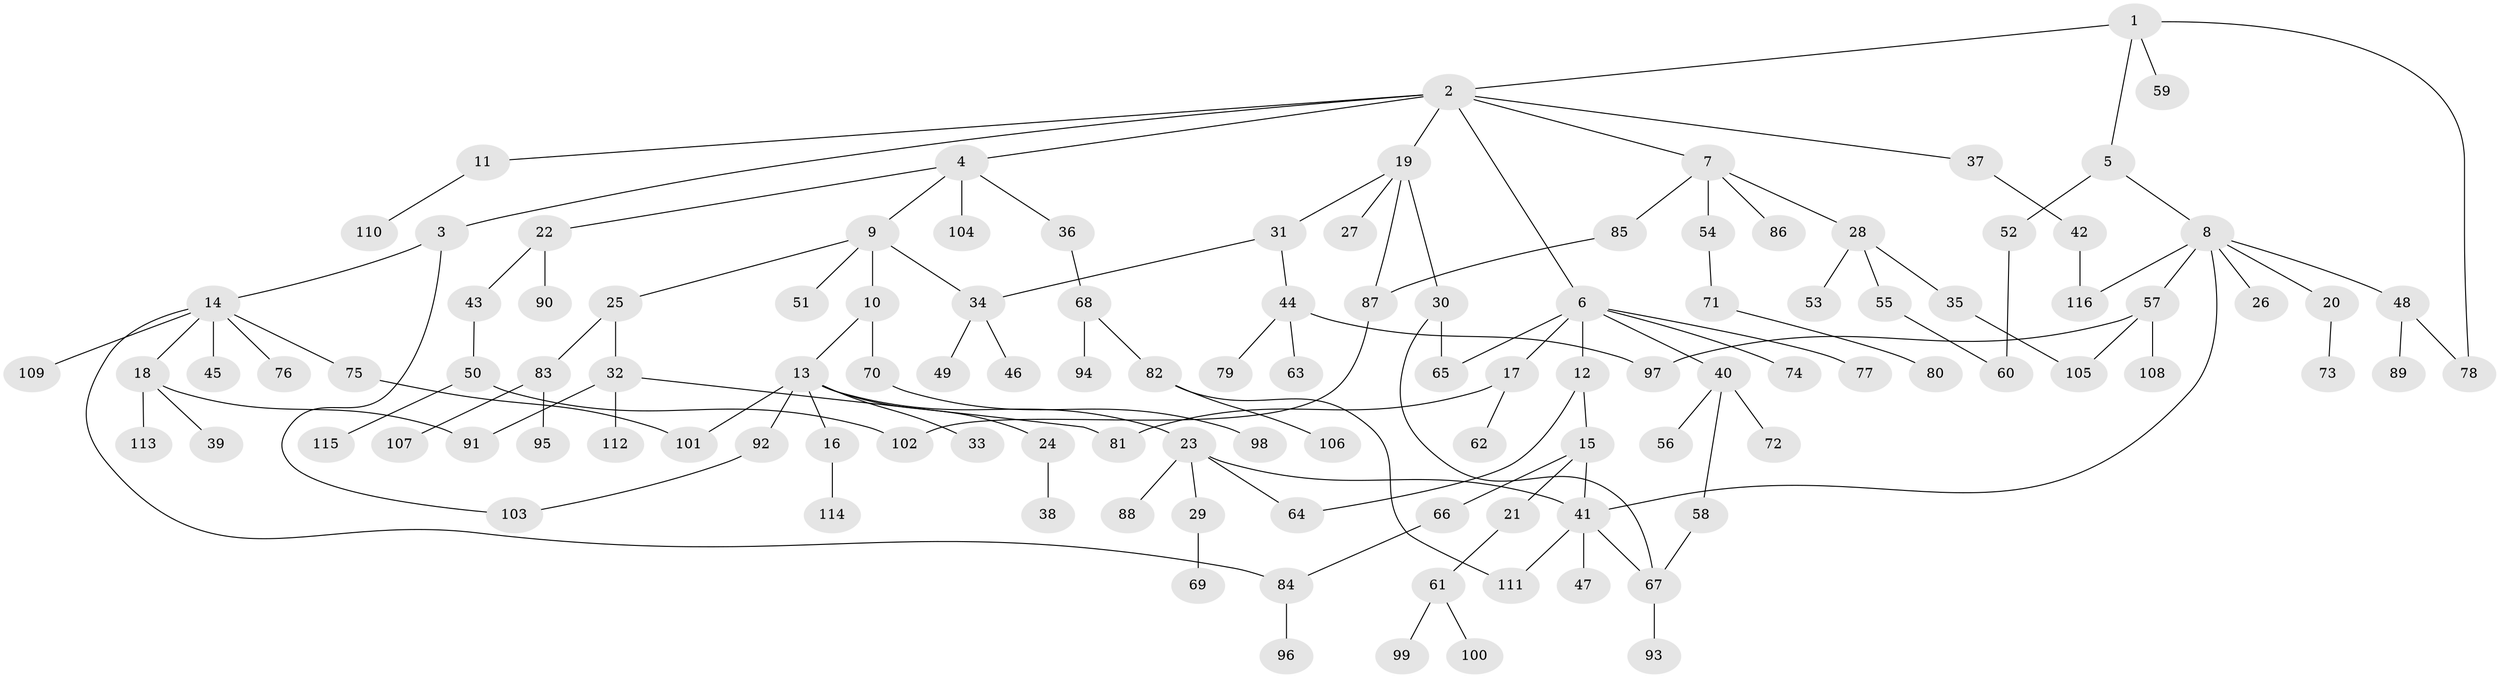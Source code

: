 // Generated by graph-tools (version 1.1) at 2025/13/03/09/25 04:13:24]
// undirected, 116 vertices, 135 edges
graph export_dot {
graph [start="1"]
  node [color=gray90,style=filled];
  1;
  2;
  3;
  4;
  5;
  6;
  7;
  8;
  9;
  10;
  11;
  12;
  13;
  14;
  15;
  16;
  17;
  18;
  19;
  20;
  21;
  22;
  23;
  24;
  25;
  26;
  27;
  28;
  29;
  30;
  31;
  32;
  33;
  34;
  35;
  36;
  37;
  38;
  39;
  40;
  41;
  42;
  43;
  44;
  45;
  46;
  47;
  48;
  49;
  50;
  51;
  52;
  53;
  54;
  55;
  56;
  57;
  58;
  59;
  60;
  61;
  62;
  63;
  64;
  65;
  66;
  67;
  68;
  69;
  70;
  71;
  72;
  73;
  74;
  75;
  76;
  77;
  78;
  79;
  80;
  81;
  82;
  83;
  84;
  85;
  86;
  87;
  88;
  89;
  90;
  91;
  92;
  93;
  94;
  95;
  96;
  97;
  98;
  99;
  100;
  101;
  102;
  103;
  104;
  105;
  106;
  107;
  108;
  109;
  110;
  111;
  112;
  113;
  114;
  115;
  116;
  1 -- 2;
  1 -- 5;
  1 -- 59;
  1 -- 78;
  2 -- 3;
  2 -- 4;
  2 -- 6;
  2 -- 7;
  2 -- 11;
  2 -- 19;
  2 -- 37;
  3 -- 14;
  3 -- 103;
  4 -- 9;
  4 -- 22;
  4 -- 36;
  4 -- 104;
  5 -- 8;
  5 -- 52;
  6 -- 12;
  6 -- 17;
  6 -- 40;
  6 -- 74;
  6 -- 77;
  6 -- 65;
  7 -- 28;
  7 -- 54;
  7 -- 85;
  7 -- 86;
  8 -- 20;
  8 -- 26;
  8 -- 48;
  8 -- 57;
  8 -- 41;
  8 -- 116;
  9 -- 10;
  9 -- 25;
  9 -- 34;
  9 -- 51;
  10 -- 13;
  10 -- 70;
  11 -- 110;
  12 -- 15;
  12 -- 64;
  13 -- 16;
  13 -- 23;
  13 -- 24;
  13 -- 33;
  13 -- 92;
  13 -- 101;
  14 -- 18;
  14 -- 45;
  14 -- 75;
  14 -- 76;
  14 -- 84;
  14 -- 109;
  15 -- 21;
  15 -- 41;
  15 -- 66;
  16 -- 114;
  17 -- 62;
  17 -- 81;
  18 -- 39;
  18 -- 91;
  18 -- 113;
  19 -- 27;
  19 -- 30;
  19 -- 31;
  19 -- 87;
  20 -- 73;
  21 -- 61;
  22 -- 43;
  22 -- 90;
  23 -- 29;
  23 -- 64;
  23 -- 88;
  23 -- 41;
  24 -- 38;
  25 -- 32;
  25 -- 83;
  28 -- 35;
  28 -- 53;
  28 -- 55;
  29 -- 69;
  30 -- 65;
  30 -- 67;
  31 -- 44;
  31 -- 34;
  32 -- 81;
  32 -- 112;
  32 -- 91;
  34 -- 46;
  34 -- 49;
  35 -- 105;
  36 -- 68;
  37 -- 42;
  40 -- 56;
  40 -- 58;
  40 -- 72;
  41 -- 47;
  41 -- 67;
  41 -- 111;
  42 -- 116;
  43 -- 50;
  44 -- 63;
  44 -- 79;
  44 -- 97;
  48 -- 78;
  48 -- 89;
  50 -- 115;
  50 -- 102;
  52 -- 60;
  54 -- 71;
  55 -- 60;
  57 -- 97;
  57 -- 108;
  57 -- 105;
  58 -- 67;
  61 -- 99;
  61 -- 100;
  66 -- 84;
  67 -- 93;
  68 -- 82;
  68 -- 94;
  70 -- 98;
  71 -- 80;
  75 -- 101;
  82 -- 106;
  82 -- 111;
  83 -- 95;
  83 -- 107;
  84 -- 96;
  85 -- 87;
  87 -- 102;
  92 -- 103;
}
